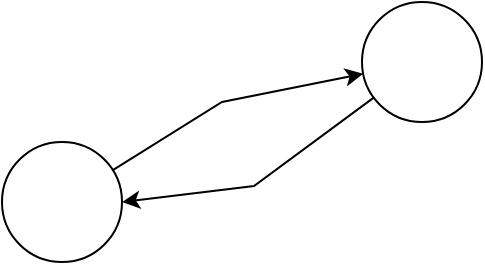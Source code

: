 <mxfile version="11.1.4" type="device"><diagram id="eLA2RQ5Rn7KUvC6z-VDl" name="Page-1"><mxGraphModel dx="423" dy="683" grid="1" gridSize="10" guides="1" tooltips="1" connect="1" arrows="1" fold="1" page="1" pageScale="1" pageWidth="850" pageHeight="1100" math="0" shadow="0"><root><mxCell id="0"/><mxCell id="1" parent="0"/><mxCell id="IGgwA-yeeCfXtLgnZZEM-3" style="rounded=0;orthogonalLoop=1;jettySize=auto;html=1;" edge="1" parent="1" source="IGgwA-yeeCfXtLgnZZEM-1" target="IGgwA-yeeCfXtLgnZZEM-4"><mxGeometry relative="1" as="geometry"><mxPoint x="310" y="220" as="targetPoint"/><Array as="points"><mxPoint x="210" y="220"/></Array></mxGeometry></mxCell><mxCell id="IGgwA-yeeCfXtLgnZZEM-1" value="" style="ellipse;whiteSpace=wrap;html=1;aspect=fixed;" vertex="1" parent="1"><mxGeometry x="100" y="240" width="60" height="60" as="geometry"/></mxCell><mxCell id="IGgwA-yeeCfXtLgnZZEM-4" value="" style="ellipse;whiteSpace=wrap;html=1;aspect=fixed;" vertex="1" parent="1"><mxGeometry x="280" y="170" width="60" height="60" as="geometry"/></mxCell><mxCell id="IGgwA-yeeCfXtLgnZZEM-5" style="rounded=0;orthogonalLoop=1;jettySize=auto;html=1;exitX=1;exitY=0.5;exitDx=0;exitDy=0;startArrow=classic;startFill=1;endArrow=none;endFill=0;" edge="1" parent="1" source="IGgwA-yeeCfXtLgnZZEM-1" target="IGgwA-yeeCfXtLgnZZEM-4"><mxGeometry relative="1" as="geometry"><mxPoint x="286.777" y="249.845" as="targetPoint"/><mxPoint x="179.986" y="290.905" as="sourcePoint"/><Array as="points"><mxPoint x="226" y="262"/></Array></mxGeometry></mxCell></root></mxGraphModel></diagram><diagram id="NUx8WTQ_lstjA3hWrPyC" name="Page-2"><mxGraphModel dx="1224" dy="1638" grid="1" gridSize="10" guides="1" tooltips="1" connect="1" arrows="1" fold="1" page="1" pageScale="1" pageWidth="850" pageHeight="1100" math="0" shadow="0"><root><mxCell id="TAmbvfOybox4TMJjn-aR-0"/><mxCell id="TAmbvfOybox4TMJjn-aR-1" parent="TAmbvfOybox4TMJjn-aR-0"/><mxCell id="TAmbvfOybox4TMJjn-aR-54" value="" style="group" vertex="1" connectable="0" parent="TAmbvfOybox4TMJjn-aR-1"><mxGeometry x="80" y="30" width="692" height="182" as="geometry"/></mxCell><mxCell id="TAmbvfOybox4TMJjn-aR-12" value="" style="group" vertex="1" connectable="0" parent="TAmbvfOybox4TMJjn-aR-54"><mxGeometry x="-60.5" width="199.503" height="175.724" as="geometry"/></mxCell><mxCell id="TAmbvfOybox4TMJjn-aR-2" value="" style="ellipse;whiteSpace=wrap;html=1;aspect=fixed;rotation=-1;fillColor=#a20025;strokeColor=#6F0000;fontColor=#ffffff;" vertex="1" parent="TAmbvfOybox4TMJjn-aR-12"><mxGeometry x="129.979" y="90.892" width="24.134" height="24.134" as="geometry"/></mxCell><mxCell id="TAmbvfOybox4TMJjn-aR-3" value="" style="ellipse;whiteSpace=wrap;html=1;aspect=fixed;fillColor=#a20025;strokeColor=#6F0000;fontColor=#ffffff;" vertex="1" parent="TAmbvfOybox4TMJjn-aR-12"><mxGeometry x="30.228" y="121.189" width="36.201" height="36.201" as="geometry"/></mxCell><mxCell id="TAmbvfOybox4TMJjn-aR-4" value="" style="ellipse;whiteSpace=wrap;html=1;aspect=fixed;fillColor=#a20025;strokeColor=#6F0000;fontColor=#ffffff;" vertex="1" parent="TAmbvfOybox4TMJjn-aR-12"><mxGeometry y="30.297" width="84.469" height="84.469" as="geometry"/></mxCell><mxCell id="TAmbvfOybox4TMJjn-aR-5" value="" style="ellipse;whiteSpace=wrap;html=1;aspect=fixed;fillColor=#60a917;strokeColor=#2D7600;fontColor=#ffffff;" vertex="1" parent="TAmbvfOybox4TMJjn-aR-12"><mxGeometry x="78.592" y="96.951" width="48.268" height="48.268" as="geometry"/></mxCell><mxCell id="TAmbvfOybox4TMJjn-aR-6" value="" style="ellipse;whiteSpace=wrap;html=1;aspect=fixed;fillColor=#60a917;strokeColor=#2D7600;fontColor=#ffffff;" vertex="1" parent="TAmbvfOybox4TMJjn-aR-12"><mxGeometry x="66.501" width="36.201" height="36.201" as="geometry"/></mxCell><mxCell id="TAmbvfOybox4TMJjn-aR-7" value="" style="ellipse;whiteSpace=wrap;html=1;aspect=fixed;fillColor=#1ba1e2;strokeColor=#006EAF;fontColor=#ffffff;" vertex="1" parent="TAmbvfOybox4TMJjn-aR-12"><mxGeometry x="133.002" y="121.189" width="36.201" height="36.201" as="geometry"/></mxCell><mxCell id="TAmbvfOybox4TMJjn-aR-8" value="" style="ellipse;whiteSpace=wrap;html=1;aspect=fixed;fillColor=#60a917;strokeColor=#2D7600;fontColor=#ffffff;" vertex="1" parent="TAmbvfOybox4TMJjn-aR-12"><mxGeometry x="154.06" y="54.737" width="48.268" height="48.268" as="geometry"/></mxCell><mxCell id="TAmbvfOybox4TMJjn-aR-9" value="" style="ellipse;whiteSpace=wrap;html=1;aspect=fixed;rotation=-1;fillColor=#1ba1e2;strokeColor=#006EAF;fontColor=#ffffff;" vertex="1" parent="TAmbvfOybox4TMJjn-aR-12"><mxGeometry x="90.683" y="151.486" width="24.134" height="24.134" as="geometry"/></mxCell><mxCell id="TAmbvfOybox4TMJjn-aR-10" value="" style="ellipse;whiteSpace=wrap;html=1;aspect=fixed;fillColor=#1ba1e2;strokeColor=#006EAF;fontColor=#ffffff;" vertex="1" parent="TAmbvfOybox4TMJjn-aR-12"><mxGeometry x="93.706" y="36.357" width="48.268" height="48.268" as="geometry"/></mxCell><mxCell id="TAmbvfOybox4TMJjn-aR-13" value="" style="group" vertex="1" connectable="0" parent="TAmbvfOybox4TMJjn-aR-54"><mxGeometry x="230.435" y="4.276" width="199.503" height="175.724" as="geometry"/></mxCell><mxCell id="TAmbvfOybox4TMJjn-aR-14" value="" style="ellipse;whiteSpace=wrap;html=1;aspect=fixed;rotation=-1;fillColor=#a20025;strokeColor=#6F0000;fontColor=#ffffff;" vertex="1" parent="TAmbvfOybox4TMJjn-aR-13"><mxGeometry x="38.158" y="95.494" width="24.134" height="24.134" as="geometry"/></mxCell><mxCell id="TAmbvfOybox4TMJjn-aR-15" value="" style="ellipse;whiteSpace=wrap;html=1;aspect=fixed;fillColor=#a20025;strokeColor=#6F0000;fontColor=#ffffff;" vertex="1" parent="TAmbvfOybox4TMJjn-aR-13"><mxGeometry x="7.69" y="121.189" width="36.201" height="36.201" as="geometry"/></mxCell><mxCell id="TAmbvfOybox4TMJjn-aR-16" value="" style="ellipse;whiteSpace=wrap;html=1;aspect=fixed;fillColor=#a20025;strokeColor=#6F0000;fontColor=#ffffff;" vertex="1" parent="TAmbvfOybox4TMJjn-aR-13"><mxGeometry x="1.669" y="3.102" width="84.469" height="84.469" as="geometry"/></mxCell><mxCell id="TAmbvfOybox4TMJjn-aR-17" value="" style="ellipse;whiteSpace=wrap;html=1;aspect=fixed;fillColor=#60a917;strokeColor=#2D7600;fontColor=#ffffff;" vertex="1" parent="TAmbvfOybox4TMJjn-aR-13"><mxGeometry x="75.671" y="115.36" width="48.268" height="48.268" as="geometry"/></mxCell><mxCell id="TAmbvfOybox4TMJjn-aR-18" value="" style="ellipse;whiteSpace=wrap;html=1;aspect=fixed;fillColor=#60a917;strokeColor=#2D7600;fontColor=#ffffff;" vertex="1" parent="TAmbvfOybox4TMJjn-aR-13"><mxGeometry x="99.891" y="6.276" width="36.201" height="36.201" as="geometry"/></mxCell><mxCell id="TAmbvfOybox4TMJjn-aR-19" value="" style="ellipse;whiteSpace=wrap;html=1;aspect=fixed;fillColor=#1ba1e2;strokeColor=#006EAF;fontColor=#ffffff;" vertex="1" parent="TAmbvfOybox4TMJjn-aR-13"><mxGeometry x="145.106" y="127.047" width="36.201" height="36.201" as="geometry"/></mxCell><mxCell id="TAmbvfOybox4TMJjn-aR-20" value="" style="ellipse;whiteSpace=wrap;html=1;aspect=fixed;fillColor=#60a917;strokeColor=#2D7600;fontColor=#ffffff;" vertex="1" parent="TAmbvfOybox4TMJjn-aR-13"><mxGeometry x="87.698" y="54.737" width="48.268" height="48.268" as="geometry"/></mxCell><mxCell id="TAmbvfOybox4TMJjn-aR-21" value="" style="ellipse;whiteSpace=wrap;html=1;aspect=fixed;rotation=-1;fillColor=#1ba1e2;strokeColor=#006EAF;fontColor=#ffffff;" vertex="1" parent="TAmbvfOybox4TMJjn-aR-13"><mxGeometry x="163.306" y="42.705" width="24.134" height="24.134" as="geometry"/></mxCell><mxCell id="TAmbvfOybox4TMJjn-aR-22" value="" style="ellipse;whiteSpace=wrap;html=1;aspect=fixed;fillColor=#1ba1e2;strokeColor=#006EAF;fontColor=#ffffff;" vertex="1" parent="TAmbvfOybox4TMJjn-aR-13"><mxGeometry x="151.303" y="72.757" width="48.268" height="48.268" as="geometry"/></mxCell><mxCell id="TAmbvfOybox4TMJjn-aR-25" value="" style="group" vertex="1" connectable="0" parent="TAmbvfOybox4TMJjn-aR-54"><mxGeometry x="518.379" y="4.294" width="199.503" height="175.724" as="geometry"/></mxCell><mxCell id="TAmbvfOybox4TMJjn-aR-43" style="edgeStyle=none;rounded=0;orthogonalLoop=1;jettySize=auto;html=1;startArrow=classic;startFill=1;endArrow=none;endFill=0;strokeWidth=3;" edge="1" parent="TAmbvfOybox4TMJjn-aR-25" source="TAmbvfOybox4TMJjn-aR-26" target="TAmbvfOybox4TMJjn-aR-27"><mxGeometry relative="1" as="geometry"/></mxCell><mxCell id="TAmbvfOybox4TMJjn-aR-26" value="" style="ellipse;whiteSpace=wrap;html=1;aspect=fixed;rotation=-1;fillColor=#a20025;strokeColor=#6F0000;fontColor=#ffffff;" vertex="1" parent="TAmbvfOybox4TMJjn-aR-25"><mxGeometry x="44.001" y="157.934" width="24.134" height="24.134" as="geometry"/></mxCell><mxCell id="TAmbvfOybox4TMJjn-aR-38" style="rounded=0;orthogonalLoop=1;jettySize=auto;html=1;entryX=0.369;entryY=0.983;entryDx=0;entryDy=0;entryPerimeter=0;startArrow=classic;startFill=1;endArrow=none;endFill=0;strokeWidth=3;" edge="1" parent="TAmbvfOybox4TMJjn-aR-25" source="TAmbvfOybox4TMJjn-aR-27" target="TAmbvfOybox4TMJjn-aR-28"><mxGeometry relative="1" as="geometry"/></mxCell><mxCell id="TAmbvfOybox4TMJjn-aR-27" value="" style="ellipse;whiteSpace=wrap;html=1;aspect=fixed;fillColor=#a20025;strokeColor=#6F0000;fontColor=#ffffff;" vertex="1" parent="TAmbvfOybox4TMJjn-aR-25"><mxGeometry x="4.731" y="108.878" width="36.201" height="36.201" as="geometry"/></mxCell><mxCell id="TAmbvfOybox4TMJjn-aR-28" value="" style="ellipse;whiteSpace=wrap;html=1;aspect=fixed;fillColor=#a20025;strokeColor=#6F0000;fontColor=#ffffff;" vertex="1" parent="TAmbvfOybox4TMJjn-aR-25"><mxGeometry x="1.669" y="3.102" width="84.469" height="84.469" as="geometry"/></mxCell><mxCell id="TAmbvfOybox4TMJjn-aR-29" value="" style="ellipse;whiteSpace=wrap;html=1;aspect=fixed;fillColor=#60a917;strokeColor=#2D7600;fontColor=#ffffff;" vertex="1" parent="TAmbvfOybox4TMJjn-aR-25"><mxGeometry x="114.903" y="47.163" width="48.268" height="48.268" as="geometry"/></mxCell><mxCell id="TAmbvfOybox4TMJjn-aR-39" style="edgeStyle=none;rounded=0;orthogonalLoop=1;jettySize=auto;html=1;exitX=0.5;exitY=0;exitDx=0;exitDy=0;startArrow=classic;startFill=1;endArrow=none;endFill=0;strokeWidth=3;" edge="1" parent="TAmbvfOybox4TMJjn-aR-25" source="TAmbvfOybox4TMJjn-aR-30" target="TAmbvfOybox4TMJjn-aR-32"><mxGeometry relative="1" as="geometry"/></mxCell><mxCell id="TAmbvfOybox4TMJjn-aR-40" style="edgeStyle=none;rounded=0;orthogonalLoop=1;jettySize=auto;html=1;exitX=1;exitY=0;exitDx=0;exitDy=0;startArrow=classic;startFill=1;endArrow=none;endFill=0;strokeWidth=3;" edge="1" parent="TAmbvfOybox4TMJjn-aR-25" source="TAmbvfOybox4TMJjn-aR-30" target="TAmbvfOybox4TMJjn-aR-29"><mxGeometry relative="1" as="geometry"/></mxCell><mxCell id="TAmbvfOybox4TMJjn-aR-30" value="" style="ellipse;whiteSpace=wrap;html=1;aspect=fixed;fillColor=#60a917;strokeColor=#2D7600;fontColor=#ffffff;" vertex="1" parent="TAmbvfOybox4TMJjn-aR-25"><mxGeometry x="81.072" y="108.604" width="36.201" height="36.201" as="geometry"/></mxCell><mxCell id="TAmbvfOybox4TMJjn-aR-41" style="edgeStyle=none;rounded=0;orthogonalLoop=1;jettySize=auto;html=1;exitX=0.5;exitY=0;exitDx=0;exitDy=0;startArrow=classic;startFill=1;endArrow=none;endFill=0;strokeWidth=3;" edge="1" parent="TAmbvfOybox4TMJjn-aR-25" source="TAmbvfOybox4TMJjn-aR-31" target="TAmbvfOybox4TMJjn-aR-34"><mxGeometry relative="1" as="geometry"/></mxCell><mxCell id="TAmbvfOybox4TMJjn-aR-31" value="" style="ellipse;whiteSpace=wrap;html=1;aspect=fixed;fillColor=#1ba1e2;strokeColor=#006EAF;fontColor=#ffffff;" vertex="1" parent="TAmbvfOybox4TMJjn-aR-25"><mxGeometry x="158.008" y="108.878" width="36.201" height="36.201" as="geometry"/></mxCell><mxCell id="TAmbvfOybox4TMJjn-aR-32" value="" style="ellipse;whiteSpace=wrap;html=1;aspect=fixed;fillColor=#60a917;strokeColor=#2D7600;fontColor=#ffffff;" vertex="1" parent="TAmbvfOybox4TMJjn-aR-25"><mxGeometry x="90.62" y="-3.001" width="48.268" height="48.268" as="geometry"/></mxCell><mxCell id="TAmbvfOybox4TMJjn-aR-46" style="edgeStyle=none;rounded=0;orthogonalLoop=1;jettySize=auto;html=1;startArrow=classic;startFill=1;endArrow=none;endFill=0;strokeWidth=3;" edge="1" parent="TAmbvfOybox4TMJjn-aR-25" source="TAmbvfOybox4TMJjn-aR-33" target="TAmbvfOybox4TMJjn-aR-31"><mxGeometry relative="1" as="geometry"/></mxCell><mxCell id="TAmbvfOybox4TMJjn-aR-33" value="" style="ellipse;whiteSpace=wrap;html=1;aspect=fixed;rotation=-1;fillColor=#1ba1e2;strokeColor=#006EAF;fontColor=#ffffff;" vertex="1" parent="TAmbvfOybox4TMJjn-aR-25"><mxGeometry x="125.742" y="157.862" width="24.134" height="24.134" as="geometry"/></mxCell><mxCell id="TAmbvfOybox4TMJjn-aR-34" value="" style="ellipse;whiteSpace=wrap;html=1;aspect=fixed;fillColor=#1ba1e2;strokeColor=#006EAF;fontColor=#ffffff;" vertex="1" parent="TAmbvfOybox4TMJjn-aR-25"><mxGeometry x="150.051" y="3.304" width="48.268" height="48.268" as="geometry"/></mxCell><mxCell id="TAmbvfOybox4TMJjn-aR-47" value="" style="endArrow=none;dashed=1;html=1;strokeColor=#007FFF;strokeWidth=3;" edge="1" parent="TAmbvfOybox4TMJjn-aR-25" source="TAmbvfOybox4TMJjn-aR-30" target="TAmbvfOybox4TMJjn-aR-27"><mxGeometry width="50" height="50" relative="1" as="geometry"><mxPoint x="8.347" y="239.738" as="sourcePoint"/><mxPoint x="50.084" y="197.899" as="targetPoint"/></mxGeometry></mxCell><mxCell id="TAmbvfOybox4TMJjn-aR-48" value="" style="endArrow=none;dashed=1;html=1;strokeColor=#007FFF;strokeWidth=3;" edge="1" parent="TAmbvfOybox4TMJjn-aR-25" source="TAmbvfOybox4TMJjn-aR-31" target="TAmbvfOybox4TMJjn-aR-30"><mxGeometry width="50" height="50" relative="1" as="geometry"><mxPoint x="92.025" y="112.016" as="sourcePoint"/><mxPoint x="43.831" y="107.819" as="targetPoint"/></mxGeometry></mxCell><mxCell id="TAmbvfOybox4TMJjn-aR-49" value="" style="endArrow=none;dashed=1;html=1;strokeColor=#007FFF;strokeWidth=3;" edge="1" parent="TAmbvfOybox4TMJjn-aR-25" source="TAmbvfOybox4TMJjn-aR-33" target="TAmbvfOybox4TMJjn-aR-26"><mxGeometry width="50" height="50" relative="1" as="geometry"><mxPoint x="119.681" y="163.734" as="sourcePoint"/><mxPoint x="79.717" y="161.12" as="targetPoint"/></mxGeometry></mxCell><mxCell id="TAmbvfOybox4TMJjn-aR-50" value="" style="endArrow=none;dashed=1;html=1;strokeColor=#007FFF;strokeWidth=3;" edge="1" parent="TAmbvfOybox4TMJjn-aR-25" source="TAmbvfOybox4TMJjn-aR-34" target="TAmbvfOybox4TMJjn-aR-32"><mxGeometry width="50" height="50" relative="1" as="geometry"><mxPoint x="128.68" y="8.15" as="sourcePoint"/><mxPoint x="71.044" y="11.157" as="targetPoint"/></mxGeometry></mxCell><mxCell id="TAmbvfOybox4TMJjn-aR-51" value="" style="endArrow=none;dashed=1;html=1;strokeColor=#007FFF;strokeWidth=3;" edge="1" parent="TAmbvfOybox4TMJjn-aR-25" source="TAmbvfOybox4TMJjn-aR-34" target="TAmbvfOybox4TMJjn-aR-29"><mxGeometry width="50" height="50" relative="1" as="geometry"><mxPoint x="650.895" y="55.533" as="sourcePoint"/><mxPoint x="141.906" y="38.91" as="targetPoint"/></mxGeometry></mxCell><mxCell id="TAmbvfOybox4TMJjn-aR-52" value="" style="endArrow=none;dashed=1;html=1;strokeColor=#007FFF;strokeWidth=3;" edge="1" parent="TAmbvfOybox4TMJjn-aR-25" source="TAmbvfOybox4TMJjn-aR-32" target="TAmbvfOybox4TMJjn-aR-29"><mxGeometry width="50" height="50" relative="1" as="geometry"><mxPoint x="650.895" y="55.533" as="sourcePoint"/><mxPoint x="141.906" y="38.91" as="targetPoint"/></mxGeometry></mxCell><mxCell id="TAmbvfOybox4TMJjn-aR-55" value="" style="shape=flexArrow;endArrow=classic;html=1;strokeColor=none;strokeWidth=3;fillColor=#000000;" edge="1" parent="TAmbvfOybox4TMJjn-aR-54"><mxGeometry width="50" height="50" relative="1" as="geometry"><mxPoint x="152.5" y="99.5" as="sourcePoint"/><mxPoint x="230.5" y="99.5" as="targetPoint"/></mxGeometry></mxCell><mxCell id="TAmbvfOybox4TMJjn-aR-56" value="" style="shape=flexArrow;endArrow=classic;html=1;strokeColor=none;strokeWidth=3;fillColor=#000000;" edge="1" parent="TAmbvfOybox4TMJjn-aR-54"><mxGeometry width="50" height="50" relative="1" as="geometry"><mxPoint x="440.5" y="101.5" as="sourcePoint"/><mxPoint x="518.5" y="101.5" as="targetPoint"/></mxGeometry></mxCell></root></mxGraphModel></diagram></mxfile>
